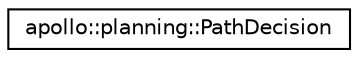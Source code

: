 digraph "Graphical Class Hierarchy"
{
  edge [fontname="Helvetica",fontsize="10",labelfontname="Helvetica",labelfontsize="10"];
  node [fontname="Helvetica",fontsize="10",shape=record];
  rankdir="LR";
  Node1 [label="apollo::planning::PathDecision",height=0.2,width=0.4,color="black", fillcolor="white", style="filled",URL="$classapollo_1_1planning_1_1PathDecision.html"];
}
